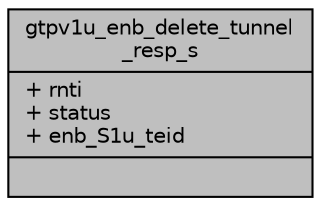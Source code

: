 digraph "gtpv1u_enb_delete_tunnel_resp_s"
{
 // LATEX_PDF_SIZE
  edge [fontname="Helvetica",fontsize="10",labelfontname="Helvetica",labelfontsize="10"];
  node [fontname="Helvetica",fontsize="10",shape=record];
  Node1 [label="{gtpv1u_enb_delete_tunnel\l_resp_s\n|+ rnti\l+ status\l+ enb_S1u_teid\l|}",height=0.2,width=0.4,color="black", fillcolor="grey75", style="filled", fontcolor="black",tooltip=" "];
}
